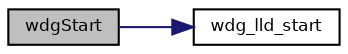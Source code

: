 digraph "wdgStart"
{
  bgcolor="transparent";
  edge [fontname="Helvetica",fontsize="8",labelfontname="Helvetica",labelfontsize="8"];
  node [fontname="Helvetica",fontsize="8",shape=record];
  rankdir="LR";
  Node6 [label="wdgStart",height=0.2,width=0.4,color="black", fillcolor="grey75", style="filled", fontcolor="black"];
  Node6 -> Node7 [color="midnightblue",fontsize="8",style="solid",fontname="Helvetica"];
  Node7 [label="wdg_lld_start",height=0.2,width=0.4,color="black",URL="$group___w_d_g.html#gafb160e12f3d921300f6be170067eb894",tooltip="Configures and activates the WDG peripheral. "];
}
